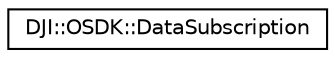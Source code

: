 digraph "Graphical Class Hierarchy"
{
 // INTERACTIVE_SVG=YES
 // LATEX_PDF_SIZE
  edge [fontname="Helvetica",fontsize="10",labelfontname="Helvetica",labelfontsize="10"];
  node [fontname="Helvetica",fontsize="10",shape=record];
  rankdir="LR";
  Node0 [label="DJI::OSDK::DataSubscription",height=0.2,width=0.4,color="black", fillcolor="white", style="filled",URL="$classDJI_1_1OSDK_1_1DataSubscription.html",tooltip="Telemetry API through asynchronous \"Subscribe\"-style messages."];
}
